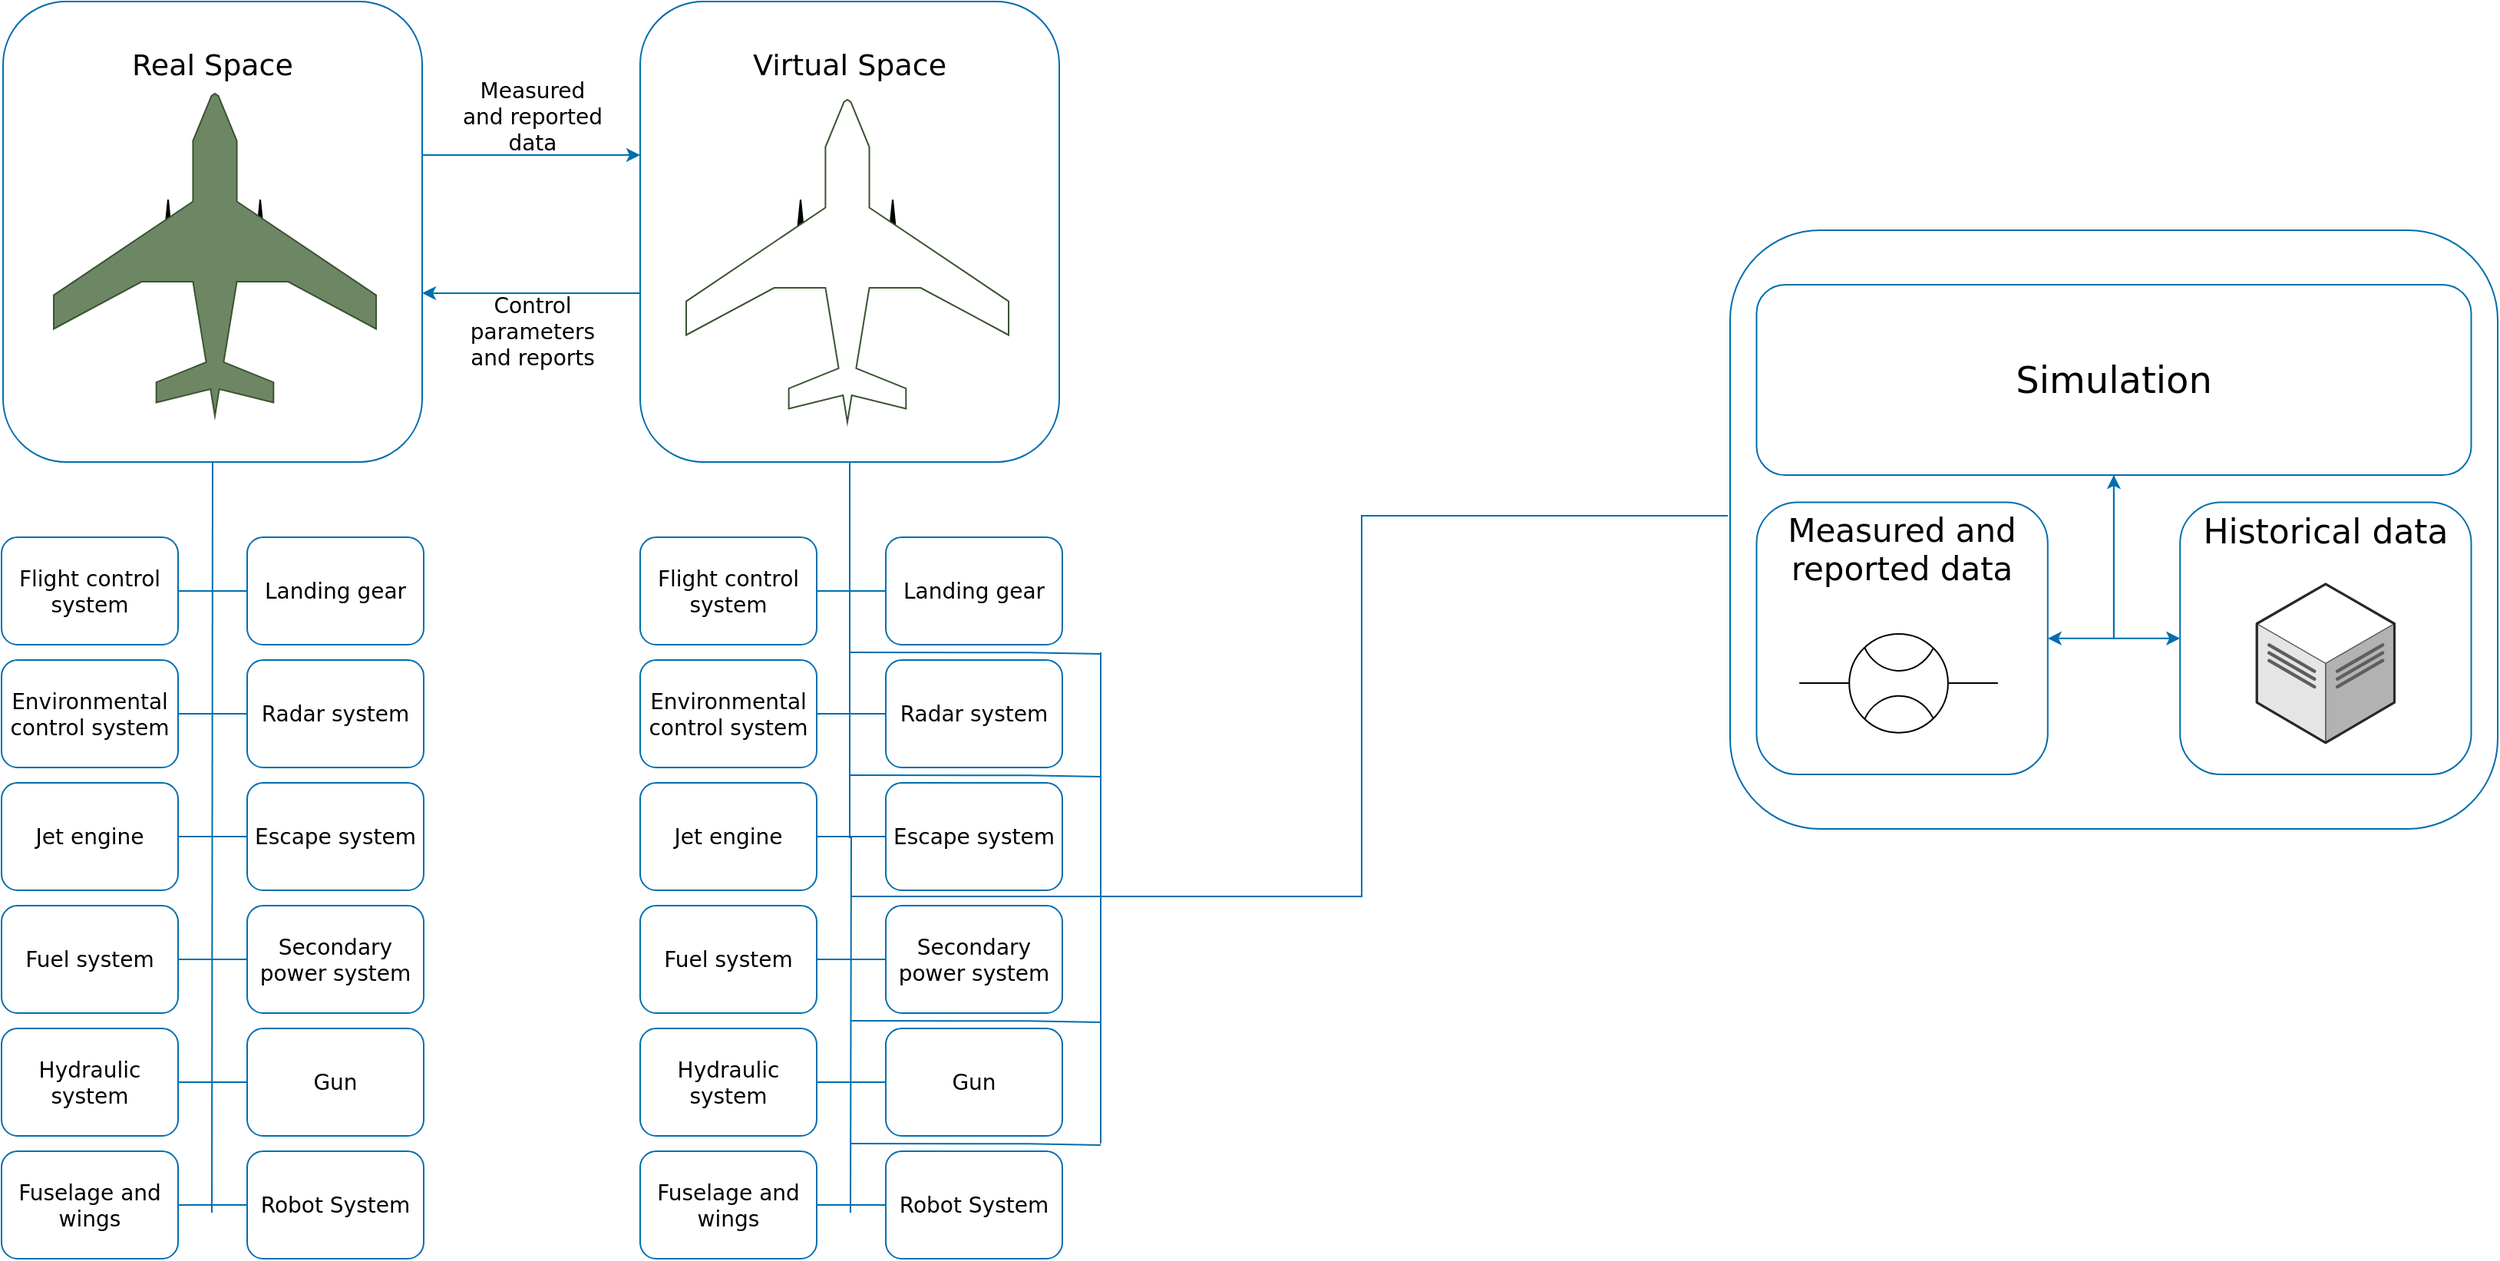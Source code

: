 <mxfile version="16.5.1" type="device"><diagram id="5R1Vglmwj79SEzj-FBtk" name="Page-1"><mxGraphModel dx="2034" dy="1177" grid="1" gridSize="10" guides="1" tooltips="1" connect="1" arrows="1" fold="1" page="1" pageScale="1" pageWidth="1169" pageHeight="827" math="0" shadow="0"><root><mxCell id="0"/><mxCell id="1" parent="0"/><mxCell id="uI2XFQhllSZL7Kb65j8a-5" value="" style="group" vertex="1" connectable="0" parent="1"><mxGeometry x="188" y="171" width="240" height="240" as="geometry"/></mxCell><mxCell id="uI2XFQhllSZL7Kb65j8a-4" value="" style="triangle;whiteSpace=wrap;html=1;rotation=-90;strokeColor=#000000;fillColor=#000000;" vertex="1" parent="uI2XFQhllSZL7Kb65j8a-5"><mxGeometry x="62" y="79" width="25" height="5" as="geometry"/></mxCell><mxCell id="uI2XFQhllSZL7Kb65j8a-3" value="" style="triangle;whiteSpace=wrap;html=1;rotation=-90;strokeColor=#000000;fillColor=#000000;" vertex="1" parent="uI2XFQhllSZL7Kb65j8a-5"><mxGeometry x="122" y="79" width="25" height="5" as="geometry"/></mxCell><mxCell id="uI2XFQhllSZL7Kb65j8a-1" value="" style="shape=mxgraph.signs.transportation.airplane_4;html=1;pointerEvents=1;fillColor=#6d8764;strokeColor=#3A5431;verticalLabelPosition=bottom;verticalAlign=top;align=center;fontColor=#ffffff;" vertex="1" parent="uI2XFQhllSZL7Kb65j8a-5"><mxGeometry width="210" height="210" as="geometry"/></mxCell><mxCell id="uI2XFQhllSZL7Kb65j8a-6" value="&lt;br style=&quot;font-size: 19px;&quot;&gt;Real Space" style="rounded=1;whiteSpace=wrap;html=1;strokeColor=#006EAF;fillColor=none;fontColor=#000000;verticalAlign=top;fontFamily=Dejavu Sans;fontSize=19;" vertex="1" parent="uI2XFQhllSZL7Kb65j8a-5"><mxGeometry x="-33" y="-60" width="273" height="300" as="geometry"/></mxCell><mxCell id="uI2XFQhllSZL7Kb65j8a-7" value="" style="group" vertex="1" connectable="0" parent="1"><mxGeometry x="600" y="171" width="253" height="259" as="geometry"/></mxCell><mxCell id="uI2XFQhllSZL7Kb65j8a-8" value="" style="triangle;whiteSpace=wrap;html=1;rotation=-90;strokeColor=#000000;fillColor=#000000;" vertex="1" parent="uI2XFQhllSZL7Kb65j8a-7"><mxGeometry x="62" y="79" width="25" height="5" as="geometry"/></mxCell><mxCell id="uI2XFQhllSZL7Kb65j8a-9" value="" style="triangle;whiteSpace=wrap;html=1;rotation=-90;strokeColor=#000000;fillColor=#000000;" vertex="1" parent="uI2XFQhllSZL7Kb65j8a-7"><mxGeometry x="122" y="79" width="25" height="5" as="geometry"/></mxCell><mxCell id="uI2XFQhllSZL7Kb65j8a-10" value="" style="shape=mxgraph.signs.transportation.airplane_4;html=1;pointerEvents=1;fillColor=default;strokeColor=#3A5431;verticalLabelPosition=bottom;verticalAlign=top;align=center;fontColor=#ffffff;" vertex="1" parent="uI2XFQhllSZL7Kb65j8a-7"><mxGeometry y="4" width="210" height="210" as="geometry"/></mxCell><mxCell id="uI2XFQhllSZL7Kb65j8a-11" value="&lt;br style=&quot;font-size: 19px&quot;&gt;Virtual Space" style="rounded=1;whiteSpace=wrap;html=1;strokeColor=#006EAF;fillColor=none;fontColor=#000000;verticalAlign=top;fontFamily=Dejavu Sans;fontSize=19;" vertex="1" parent="uI2XFQhllSZL7Kb65j8a-7"><mxGeometry x="-30" y="-60" width="273" height="300" as="geometry"/></mxCell><mxCell id="uI2XFQhllSZL7Kb65j8a-13" style="edgeStyle=orthogonalEdgeStyle;rounded=0;orthogonalLoop=1;jettySize=auto;html=1;entryX=0;entryY=0.5;entryDx=0;entryDy=0;fontFamily=Dejavu Sans;fontSize=19;fontColor=#000000;strokeColor=#006EAF;fillColor=#1ba1e2;endArrow=none;endFill=0;startArrow=classic;startFill=1;" edge="1" parent="1"><mxGeometry relative="1" as="geometry"><mxPoint x="428" y="301" as="sourcePoint"/><mxPoint x="570" y="301" as="targetPoint"/></mxGeometry></mxCell><mxCell id="uI2XFQhllSZL7Kb65j8a-14" style="edgeStyle=orthogonalEdgeStyle;rounded=0;orthogonalLoop=1;jettySize=auto;html=1;fontFamily=Dejavu Sans;fontSize=19;fontColor=#000000;strokeColor=#006EAF;fillColor=#1ba1e2;startArrow=classic;startFill=1;endArrow=none;endFill=0;" edge="1" parent="1"><mxGeometry relative="1" as="geometry"><mxPoint x="570" y="211" as="sourcePoint"/><mxPoint x="428" y="211" as="targetPoint"/></mxGeometry></mxCell><mxCell id="uI2XFQhllSZL7Kb65j8a-16" value="Measured and reported data" style="text;html=1;strokeColor=none;fillColor=none;align=center;verticalAlign=middle;whiteSpace=wrap;rounded=0;fontFamily=Dejavu Sans;fontSize=14;fontColor=#000000;" vertex="1" parent="1"><mxGeometry x="450" y="171" width="100" height="30" as="geometry"/></mxCell><mxCell id="uI2XFQhllSZL7Kb65j8a-17" value="Control parameters and reports" style="text;html=1;strokeColor=none;fillColor=none;align=center;verticalAlign=middle;whiteSpace=wrap;rounded=0;fontFamily=Dejavu Sans;fontSize=14;fontColor=#000000;" vertex="1" parent="1"><mxGeometry x="450" y="311" width="100" height="30" as="geometry"/></mxCell><mxCell id="uI2XFQhllSZL7Kb65j8a-40" style="edgeStyle=orthogonalEdgeStyle;rounded=0;orthogonalLoop=1;jettySize=auto;html=1;fontFamily=Dejavu Sans;fontSize=14;fontColor=#000000;startArrow=none;startFill=0;endArrow=none;endFill=0;strokeColor=#006EAF;fillColor=#1ba1e2;" edge="1" parent="1" source="uI2XFQhllSZL7Kb65j8a-28" target="uI2XFQhllSZL7Kb65j8a-29"><mxGeometry relative="1" as="geometry"/></mxCell><mxCell id="uI2XFQhllSZL7Kb65j8a-28" value="Flight control system" style="rounded=1;whiteSpace=wrap;html=1;strokeColor=#006EAF;fillColor=none;fontColor=#000000;verticalAlign=middle;fontFamily=Dejavu Sans;fontSize=14;" vertex="1" parent="1"><mxGeometry x="154" y="460" width="115" height="70" as="geometry"/></mxCell><mxCell id="uI2XFQhllSZL7Kb65j8a-29" value="Landing gear" style="rounded=1;whiteSpace=wrap;html=1;strokeColor=#006EAF;fillColor=none;fontColor=#000000;verticalAlign=middle;fontFamily=Dejavu Sans;fontSize=14;" vertex="1" parent="1"><mxGeometry x="314" y="460" width="115" height="70" as="geometry"/></mxCell><mxCell id="uI2XFQhllSZL7Kb65j8a-30" value="Radar system" style="rounded=1;whiteSpace=wrap;html=1;strokeColor=#006EAF;fillColor=none;fontColor=#000000;verticalAlign=middle;fontFamily=Dejavu Sans;fontSize=14;" vertex="1" parent="1"><mxGeometry x="314" y="540" width="115" height="70" as="geometry"/></mxCell><mxCell id="uI2XFQhllSZL7Kb65j8a-31" value="Escape system" style="rounded=1;whiteSpace=wrap;html=1;strokeColor=#006EAF;fillColor=none;fontColor=#000000;verticalAlign=middle;fontFamily=Dejavu Sans;fontSize=14;" vertex="1" parent="1"><mxGeometry x="314" y="620" width="115" height="70" as="geometry"/></mxCell><mxCell id="uI2XFQhllSZL7Kb65j8a-32" value="Secondary power system" style="rounded=1;whiteSpace=wrap;html=1;strokeColor=#006EAF;fillColor=none;fontColor=#000000;verticalAlign=middle;fontFamily=Dejavu Sans;fontSize=14;" vertex="1" parent="1"><mxGeometry x="314" y="700" width="115" height="70" as="geometry"/></mxCell><mxCell id="uI2XFQhllSZL7Kb65j8a-33" value="Gun" style="rounded=1;whiteSpace=wrap;html=1;strokeColor=#006EAF;fillColor=none;fontColor=#000000;verticalAlign=middle;fontFamily=Dejavu Sans;fontSize=14;" vertex="1" parent="1"><mxGeometry x="314" y="780" width="115" height="70" as="geometry"/></mxCell><mxCell id="uI2XFQhllSZL7Kb65j8a-34" value="Robot System" style="rounded=1;whiteSpace=wrap;html=1;strokeColor=#006EAF;fillColor=none;fontColor=#000000;verticalAlign=middle;fontFamily=Dejavu Sans;fontSize=14;" vertex="1" parent="1"><mxGeometry x="314" y="860" width="115" height="70" as="geometry"/></mxCell><mxCell id="uI2XFQhllSZL7Kb65j8a-35" value="Environmental control system" style="rounded=1;whiteSpace=wrap;html=1;strokeColor=#006EAF;fillColor=none;fontColor=#000000;verticalAlign=middle;fontFamily=Dejavu Sans;fontSize=14;" vertex="1" parent="1"><mxGeometry x="154" y="540" width="115" height="70" as="geometry"/></mxCell><mxCell id="uI2XFQhllSZL7Kb65j8a-36" value="Jet engine" style="rounded=1;whiteSpace=wrap;html=1;strokeColor=#006EAF;fillColor=none;fontColor=#000000;verticalAlign=middle;fontFamily=Dejavu Sans;fontSize=14;" vertex="1" parent="1"><mxGeometry x="154" y="620" width="115" height="70" as="geometry"/></mxCell><mxCell id="uI2XFQhllSZL7Kb65j8a-37" value="Fuel system" style="rounded=1;whiteSpace=wrap;html=1;strokeColor=#006EAF;fillColor=none;fontColor=#000000;verticalAlign=middle;fontFamily=Dejavu Sans;fontSize=14;" vertex="1" parent="1"><mxGeometry x="154" y="700" width="115" height="70" as="geometry"/></mxCell><mxCell id="uI2XFQhllSZL7Kb65j8a-38" value="Hydraulic system" style="rounded=1;whiteSpace=wrap;html=1;strokeColor=#006EAF;fillColor=none;fontColor=#000000;verticalAlign=middle;fontFamily=Dejavu Sans;fontSize=14;" vertex="1" parent="1"><mxGeometry x="154" y="780" width="115" height="70" as="geometry"/></mxCell><mxCell id="uI2XFQhllSZL7Kb65j8a-39" value="Fuselage and wings" style="rounded=1;whiteSpace=wrap;html=1;strokeColor=#006EAF;fillColor=none;fontColor=#000000;verticalAlign=middle;fontFamily=Dejavu Sans;fontSize=14;" vertex="1" parent="1"><mxGeometry x="154" y="860" width="115" height="70" as="geometry"/></mxCell><mxCell id="uI2XFQhllSZL7Kb65j8a-45" style="edgeStyle=orthogonalEdgeStyle;rounded=0;orthogonalLoop=1;jettySize=auto;html=1;fontFamily=Dejavu Sans;fontSize=14;fontColor=#000000;startArrow=none;startFill=0;endArrow=none;endFill=0;strokeColor=#006EAF;fillColor=#1ba1e2;" edge="1" parent="1"><mxGeometry relative="1" as="geometry"><mxPoint x="269" y="575" as="sourcePoint"/><mxPoint x="314" y="575" as="targetPoint"/></mxGeometry></mxCell><mxCell id="uI2XFQhllSZL7Kb65j8a-46" style="edgeStyle=orthogonalEdgeStyle;rounded=0;orthogonalLoop=1;jettySize=auto;html=1;fontFamily=Dejavu Sans;fontSize=14;fontColor=#000000;startArrow=none;startFill=0;endArrow=none;endFill=0;strokeColor=#006EAF;fillColor=#1ba1e2;" edge="1" parent="1"><mxGeometry relative="1" as="geometry"><mxPoint x="269" y="655" as="sourcePoint"/><mxPoint x="314" y="655" as="targetPoint"/></mxGeometry></mxCell><mxCell id="uI2XFQhllSZL7Kb65j8a-47" style="edgeStyle=orthogonalEdgeStyle;rounded=0;orthogonalLoop=1;jettySize=auto;html=1;fontFamily=Dejavu Sans;fontSize=14;fontColor=#000000;startArrow=none;startFill=0;endArrow=none;endFill=0;strokeColor=#006EAF;fillColor=#1ba1e2;" edge="1" parent="1"><mxGeometry relative="1" as="geometry"><mxPoint x="269" y="735" as="sourcePoint"/><mxPoint x="314" y="735" as="targetPoint"/></mxGeometry></mxCell><mxCell id="uI2XFQhllSZL7Kb65j8a-48" style="edgeStyle=orthogonalEdgeStyle;rounded=0;orthogonalLoop=1;jettySize=auto;html=1;fontFamily=Dejavu Sans;fontSize=14;fontColor=#000000;startArrow=none;startFill=0;endArrow=none;endFill=0;strokeColor=#006EAF;fillColor=#1ba1e2;" edge="1" parent="1"><mxGeometry relative="1" as="geometry"><mxPoint x="269" y="815" as="sourcePoint"/><mxPoint x="314" y="815" as="targetPoint"/></mxGeometry></mxCell><mxCell id="uI2XFQhllSZL7Kb65j8a-49" style="edgeStyle=orthogonalEdgeStyle;rounded=0;orthogonalLoop=1;jettySize=auto;html=1;fontFamily=Dejavu Sans;fontSize=14;fontColor=#000000;startArrow=none;startFill=0;endArrow=none;endFill=0;strokeColor=#006EAF;fillColor=#1ba1e2;" edge="1" parent="1"><mxGeometry relative="1" as="geometry"><mxPoint x="269" y="895" as="sourcePoint"/><mxPoint x="314" y="895" as="targetPoint"/></mxGeometry></mxCell><mxCell id="uI2XFQhllSZL7Kb65j8a-50" style="edgeStyle=orthogonalEdgeStyle;rounded=0;orthogonalLoop=1;jettySize=auto;html=1;fontFamily=Dejavu Sans;fontSize=14;fontColor=#000000;startArrow=none;startFill=0;endArrow=none;endFill=0;strokeColor=#006EAF;fillColor=#1ba1e2;exitX=0.5;exitY=1;exitDx=0;exitDy=0;" edge="1" parent="1" source="uI2XFQhllSZL7Kb65j8a-6"><mxGeometry relative="1" as="geometry"><mxPoint x="285" y="905.0" as="sourcePoint"/><mxPoint x="291" y="900" as="targetPoint"/></mxGeometry></mxCell><mxCell id="uI2XFQhllSZL7Kb65j8a-51" style="edgeStyle=orthogonalEdgeStyle;rounded=0;orthogonalLoop=1;jettySize=auto;html=1;fontFamily=Dejavu Sans;fontSize=14;fontColor=#000000;startArrow=none;startFill=0;endArrow=none;endFill=0;strokeColor=#006EAF;fillColor=#1ba1e2;" edge="1" parent="1" source="uI2XFQhllSZL7Kb65j8a-52" target="uI2XFQhllSZL7Kb65j8a-53"><mxGeometry relative="1" as="geometry"/></mxCell><mxCell id="uI2XFQhllSZL7Kb65j8a-52" value="Flight control system" style="rounded=1;whiteSpace=wrap;html=1;strokeColor=#006EAF;fillColor=none;fontColor=#000000;verticalAlign=middle;fontFamily=Dejavu Sans;fontSize=14;" vertex="1" parent="1"><mxGeometry x="570" y="460" width="115" height="70" as="geometry"/></mxCell><mxCell id="uI2XFQhllSZL7Kb65j8a-53" value="Landing gear" style="rounded=1;whiteSpace=wrap;html=1;strokeColor=#006EAF;fillColor=none;fontColor=#000000;verticalAlign=middle;fontFamily=Dejavu Sans;fontSize=14;" vertex="1" parent="1"><mxGeometry x="730" y="460" width="115" height="70" as="geometry"/></mxCell><mxCell id="uI2XFQhllSZL7Kb65j8a-54" value="Radar system" style="rounded=1;whiteSpace=wrap;html=1;strokeColor=#006EAF;fillColor=none;fontColor=#000000;verticalAlign=middle;fontFamily=Dejavu Sans;fontSize=14;" vertex="1" parent="1"><mxGeometry x="730" y="540" width="115" height="70" as="geometry"/></mxCell><mxCell id="uI2XFQhllSZL7Kb65j8a-55" value="Escape system" style="rounded=1;whiteSpace=wrap;html=1;strokeColor=#006EAF;fillColor=none;fontColor=#000000;verticalAlign=middle;fontFamily=Dejavu Sans;fontSize=14;" vertex="1" parent="1"><mxGeometry x="730" y="620" width="115" height="70" as="geometry"/></mxCell><mxCell id="uI2XFQhllSZL7Kb65j8a-56" value="Secondary power system" style="rounded=1;whiteSpace=wrap;html=1;strokeColor=#006EAF;fillColor=none;fontColor=#000000;verticalAlign=middle;fontFamily=Dejavu Sans;fontSize=14;" vertex="1" parent="1"><mxGeometry x="730" y="700" width="115" height="70" as="geometry"/></mxCell><mxCell id="uI2XFQhllSZL7Kb65j8a-57" value="Gun" style="rounded=1;whiteSpace=wrap;html=1;strokeColor=#006EAF;fillColor=none;fontColor=#000000;verticalAlign=middle;fontFamily=Dejavu Sans;fontSize=14;" vertex="1" parent="1"><mxGeometry x="730" y="780" width="115" height="70" as="geometry"/></mxCell><mxCell id="uI2XFQhllSZL7Kb65j8a-58" value="Robot System" style="rounded=1;whiteSpace=wrap;html=1;strokeColor=#006EAF;fillColor=none;fontColor=#000000;verticalAlign=middle;fontFamily=Dejavu Sans;fontSize=14;" vertex="1" parent="1"><mxGeometry x="730" y="860" width="115" height="70" as="geometry"/></mxCell><mxCell id="uI2XFQhllSZL7Kb65j8a-59" value="Environmental control system" style="rounded=1;whiteSpace=wrap;html=1;strokeColor=#006EAF;fillColor=none;fontColor=#000000;verticalAlign=middle;fontFamily=Dejavu Sans;fontSize=14;" vertex="1" parent="1"><mxGeometry x="570" y="540" width="115" height="70" as="geometry"/></mxCell><mxCell id="uI2XFQhllSZL7Kb65j8a-60" value="Jet engine" style="rounded=1;whiteSpace=wrap;html=1;strokeColor=#006EAF;fillColor=none;fontColor=#000000;verticalAlign=middle;fontFamily=Dejavu Sans;fontSize=14;" vertex="1" parent="1"><mxGeometry x="570" y="620" width="115" height="70" as="geometry"/></mxCell><mxCell id="uI2XFQhllSZL7Kb65j8a-61" value="Fuel system" style="rounded=1;whiteSpace=wrap;html=1;strokeColor=#006EAF;fillColor=none;fontColor=#000000;verticalAlign=middle;fontFamily=Dejavu Sans;fontSize=14;" vertex="1" parent="1"><mxGeometry x="570" y="700" width="115" height="70" as="geometry"/></mxCell><mxCell id="uI2XFQhllSZL7Kb65j8a-62" value="Hydraulic system" style="rounded=1;whiteSpace=wrap;html=1;strokeColor=#006EAF;fillColor=none;fontColor=#000000;verticalAlign=middle;fontFamily=Dejavu Sans;fontSize=14;" vertex="1" parent="1"><mxGeometry x="570" y="780" width="115" height="70" as="geometry"/></mxCell><mxCell id="uI2XFQhllSZL7Kb65j8a-63" value="Fuselage and wings" style="rounded=1;whiteSpace=wrap;html=1;strokeColor=#006EAF;fillColor=none;fontColor=#000000;verticalAlign=middle;fontFamily=Dejavu Sans;fontSize=14;" vertex="1" parent="1"><mxGeometry x="570" y="860" width="115" height="70" as="geometry"/></mxCell><mxCell id="uI2XFQhllSZL7Kb65j8a-64" style="edgeStyle=orthogonalEdgeStyle;rounded=0;orthogonalLoop=1;jettySize=auto;html=1;fontFamily=Dejavu Sans;fontSize=14;fontColor=#000000;startArrow=none;startFill=0;endArrow=none;endFill=0;strokeColor=#006EAF;fillColor=#1ba1e2;" edge="1" parent="1"><mxGeometry relative="1" as="geometry"><mxPoint x="685.0" y="575" as="sourcePoint"/><mxPoint x="730.0" y="575" as="targetPoint"/></mxGeometry></mxCell><mxCell id="uI2XFQhllSZL7Kb65j8a-65" style="edgeStyle=orthogonalEdgeStyle;rounded=0;orthogonalLoop=1;jettySize=auto;html=1;fontFamily=Dejavu Sans;fontSize=14;fontColor=#000000;startArrow=none;startFill=0;endArrow=none;endFill=0;strokeColor=#006EAF;fillColor=#1ba1e2;" edge="1" parent="1"><mxGeometry relative="1" as="geometry"><mxPoint x="685.0" y="655" as="sourcePoint"/><mxPoint x="730.0" y="655" as="targetPoint"/></mxGeometry></mxCell><mxCell id="uI2XFQhllSZL7Kb65j8a-66" style="edgeStyle=orthogonalEdgeStyle;rounded=0;orthogonalLoop=1;jettySize=auto;html=1;fontFamily=Dejavu Sans;fontSize=14;fontColor=#000000;startArrow=none;startFill=0;endArrow=none;endFill=0;strokeColor=#006EAF;fillColor=#1ba1e2;" edge="1" parent="1"><mxGeometry relative="1" as="geometry"><mxPoint x="685.0" y="735" as="sourcePoint"/><mxPoint x="730.0" y="735" as="targetPoint"/></mxGeometry></mxCell><mxCell id="uI2XFQhllSZL7Kb65j8a-67" style="edgeStyle=orthogonalEdgeStyle;rounded=0;orthogonalLoop=1;jettySize=auto;html=1;fontFamily=Dejavu Sans;fontSize=14;fontColor=#000000;startArrow=none;startFill=0;endArrow=none;endFill=0;strokeColor=#006EAF;fillColor=#1ba1e2;" edge="1" parent="1"><mxGeometry relative="1" as="geometry"><mxPoint x="685.0" y="815" as="sourcePoint"/><mxPoint x="730.0" y="815" as="targetPoint"/></mxGeometry></mxCell><mxCell id="uI2XFQhllSZL7Kb65j8a-68" style="edgeStyle=orthogonalEdgeStyle;rounded=0;orthogonalLoop=1;jettySize=auto;html=1;fontFamily=Dejavu Sans;fontSize=14;fontColor=#000000;startArrow=none;startFill=0;endArrow=none;endFill=0;strokeColor=#006EAF;fillColor=#1ba1e2;" edge="1" parent="1"><mxGeometry relative="1" as="geometry"><mxPoint x="685.0" y="895.0" as="sourcePoint"/><mxPoint x="730.0" y="895.0" as="targetPoint"/></mxGeometry></mxCell><mxCell id="uI2XFQhllSZL7Kb65j8a-69" style="edgeStyle=orthogonalEdgeStyle;rounded=0;orthogonalLoop=1;jettySize=auto;html=1;fontFamily=Dejavu Sans;fontSize=14;fontColor=#000000;startArrow=none;startFill=0;endArrow=none;endFill=0;strokeColor=#006EAF;fillColor=#1ba1e2;" edge="1" parent="1" source="uI2XFQhllSZL7Kb65j8a-11"><mxGeometry relative="1" as="geometry"><mxPoint x="720.02" y="430" as="sourcePoint"/><mxPoint x="707" y="900" as="targetPoint"/></mxGeometry></mxCell><mxCell id="uI2XFQhllSZL7Kb65j8a-78" value="" style="group" vertex="1" connectable="0" parent="1"><mxGeometry x="1280" y="260" width="500" height="390" as="geometry"/></mxCell><mxCell id="uI2XFQhllSZL7Kb65j8a-70" value="" style="rounded=1;whiteSpace=wrap;html=1;strokeColor=#006EAF;fillColor=none;fontColor=#000000;verticalAlign=middle;fontFamily=Dejavu Sans;fontSize=14;" vertex="1" parent="uI2XFQhllSZL7Kb65j8a-78"><mxGeometry width="500.0" height="390" as="geometry"/></mxCell><mxCell id="uI2XFQhllSZL7Kb65j8a-71" value="&lt;font style=&quot;font-size: 24px&quot;&gt;Simulation&lt;/font&gt;" style="rounded=1;whiteSpace=wrap;html=1;strokeColor=#006EAF;fillColor=none;fontColor=#000000;verticalAlign=middle;fontFamily=Dejavu Sans;fontSize=14;" vertex="1" parent="uI2XFQhllSZL7Kb65j8a-78"><mxGeometry x="17.241" y="35.455" width="465.517" height="124.091" as="geometry"/></mxCell><mxCell id="uI2XFQhllSZL7Kb65j8a-72" value="&lt;font style=&quot;font-size: 21px&quot;&gt;Measured and reported data&lt;/font&gt;" style="rounded=1;whiteSpace=wrap;html=1;strokeColor=#006EAF;fillColor=none;fontColor=#000000;verticalAlign=top;fontFamily=Dejavu Sans;fontSize=14;" vertex="1" parent="uI2XFQhllSZL7Kb65j8a-78"><mxGeometry x="17.241" y="177.273" width="189.655" height="177.273" as="geometry"/></mxCell><mxCell id="uI2XFQhllSZL7Kb65j8a-74" style="edgeStyle=orthogonalEdgeStyle;rounded=0;orthogonalLoop=1;jettySize=auto;html=1;entryX=1;entryY=0.5;entryDx=0;entryDy=0;fontFamily=Dejavu Sans;fontSize=14;fontColor=#000000;startArrow=none;startFill=0;endArrow=classic;endFill=1;strokeColor=#006EAF;fillColor=#1ba1e2;" edge="1" parent="uI2XFQhllSZL7Kb65j8a-78" source="uI2XFQhllSZL7Kb65j8a-71" target="uI2XFQhllSZL7Kb65j8a-72"><mxGeometry relative="1" as="geometry"/></mxCell><mxCell id="uI2XFQhllSZL7Kb65j8a-73" value="&lt;font style=&quot;font-size: 22px&quot;&gt;Historical data&lt;/font&gt;" style="rounded=1;whiteSpace=wrap;html=1;strokeColor=#006EAF;fillColor=none;fontColor=#000000;verticalAlign=top;fontFamily=Dejavu Sans;fontSize=14;" vertex="1" parent="uI2XFQhllSZL7Kb65j8a-78"><mxGeometry x="293.103" y="177.273" width="189.655" height="177.273" as="geometry"/></mxCell><mxCell id="uI2XFQhllSZL7Kb65j8a-75" style="edgeStyle=orthogonalEdgeStyle;rounded=0;orthogonalLoop=1;jettySize=auto;html=1;entryX=0;entryY=0.5;entryDx=0;entryDy=0;fontFamily=Dejavu Sans;fontSize=14;fontColor=#000000;startArrow=classic;startFill=1;endArrow=classic;endFill=1;strokeColor=#006EAF;fillColor=#1ba1e2;" edge="1" parent="uI2XFQhllSZL7Kb65j8a-78" source="uI2XFQhllSZL7Kb65j8a-71" target="uI2XFQhllSZL7Kb65j8a-73"><mxGeometry relative="1" as="geometry"/></mxCell><mxCell id="uI2XFQhllSZL7Kb65j8a-76" value="" style="verticalLabelPosition=bottom;aspect=fixed;html=1;verticalAlign=top;strokeColor=#000000;fillColor=#000000;align=center;outlineConnect=0;shape=mxgraph.fluid_power.x11910;points=[[0.5,0,0],[0.5,1,0]];fontFamily=Dejavu Sans;fontSize=14;fontColor=#000000;rotation=90;" vertex="1" parent="uI2XFQhllSZL7Kb65j8a-78"><mxGeometry x="77.586" y="230.455" width="64.379" height="129.379" as="geometry"/></mxCell><mxCell id="uI2XFQhllSZL7Kb65j8a-77" value="" style="verticalLabelPosition=bottom;html=1;verticalAlign=top;strokeWidth=1;align=center;outlineConnect=0;dashed=0;outlineConnect=0;shape=mxgraph.aws3d.dataCenter;strokeColor=#5E5E5E;aspect=fixed;fontFamily=Dejavu Sans;fontSize=14;fontColor=#000000;fillColor=default;" vertex="1" parent="uI2XFQhllSZL7Kb65j8a-78"><mxGeometry x="343.103" y="230.455" width="89.603" height="103.448" as="geometry"/></mxCell><mxCell id="uI2XFQhllSZL7Kb65j8a-80" style="edgeStyle=orthogonalEdgeStyle;rounded=0;orthogonalLoop=1;jettySize=auto;html=1;fontFamily=Dejavu Sans;fontSize=14;fontColor=#000000;startArrow=none;startFill=0;endArrow=none;endFill=0;strokeColor=#006EAF;fillColor=#1ba1e2;entryX=-0.003;entryY=0.477;entryDx=0;entryDy=0;entryPerimeter=0;" edge="1" parent="1" target="uI2XFQhllSZL7Kb65j8a-70"><mxGeometry relative="1" as="geometry"><mxPoint x="707" y="694" as="sourcePoint"/><mxPoint x="752" y="694" as="targetPoint"/><Array as="points"><mxPoint x="1040" y="694"/><mxPoint x="1040" y="446"/></Array></mxGeometry></mxCell><mxCell id="uI2XFQhllSZL7Kb65j8a-81" style="edgeStyle=orthogonalEdgeStyle;rounded=0;orthogonalLoop=1;jettySize=auto;html=1;fontFamily=Dejavu Sans;fontSize=14;fontColor=#000000;startArrow=none;startFill=0;endArrow=none;endFill=0;strokeColor=#006EAF;fillColor=#1ba1e2;" edge="1" parent="1"><mxGeometry relative="1" as="geometry"><mxPoint x="870" y="535" as="sourcePoint"/><mxPoint x="870" y="855" as="targetPoint"/></mxGeometry></mxCell><mxCell id="uI2XFQhllSZL7Kb65j8a-82" style="edgeStyle=orthogonalEdgeStyle;rounded=0;orthogonalLoop=1;jettySize=auto;html=1;fontFamily=Dejavu Sans;fontSize=14;fontColor=#000000;startArrow=none;startFill=0;endArrow=none;endFill=0;strokeColor=#006EAF;fillColor=#1ba1e2;" edge="1" parent="1"><mxGeometry relative="1" as="geometry"><mxPoint x="706.87" y="535.06" as="sourcePoint"/><mxPoint x="870" y="536" as="targetPoint"/><Array as="points"><mxPoint x="823" y="535"/><mxPoint x="939" y="536"/></Array></mxGeometry></mxCell><mxCell id="uI2XFQhllSZL7Kb65j8a-83" style="edgeStyle=orthogonalEdgeStyle;rounded=0;orthogonalLoop=1;jettySize=auto;html=1;fontFamily=Dejavu Sans;fontSize=14;fontColor=#000000;startArrow=none;startFill=0;endArrow=none;endFill=0;strokeColor=#006EAF;fillColor=#1ba1e2;" edge="1" parent="1"><mxGeometry relative="1" as="geometry"><mxPoint x="706.87" y="615.06" as="sourcePoint"/><mxPoint x="870" y="616" as="targetPoint"/><Array as="points"><mxPoint x="823" y="615"/><mxPoint x="939" y="616"/></Array></mxGeometry></mxCell><mxCell id="uI2XFQhllSZL7Kb65j8a-84" style="edgeStyle=orthogonalEdgeStyle;rounded=0;orthogonalLoop=1;jettySize=auto;html=1;fontFamily=Dejavu Sans;fontSize=14;fontColor=#000000;startArrow=none;startFill=0;endArrow=none;endFill=0;strokeColor=#006EAF;fillColor=#1ba1e2;" edge="1" parent="1"><mxGeometry relative="1" as="geometry"><mxPoint x="706.87" y="775.06" as="sourcePoint"/><mxPoint x="870" y="776" as="targetPoint"/><Array as="points"><mxPoint x="823" y="775"/><mxPoint x="939" y="776"/></Array></mxGeometry></mxCell><mxCell id="uI2XFQhllSZL7Kb65j8a-85" style="edgeStyle=orthogonalEdgeStyle;rounded=0;orthogonalLoop=1;jettySize=auto;html=1;fontFamily=Dejavu Sans;fontSize=14;fontColor=#000000;startArrow=none;startFill=0;endArrow=none;endFill=0;strokeColor=#006EAF;fillColor=#1ba1e2;" edge="1" parent="1"><mxGeometry relative="1" as="geometry"><mxPoint x="706.87" y="855.06" as="sourcePoint"/><mxPoint x="870" y="856" as="targetPoint"/><Array as="points"><mxPoint x="823" y="855"/><mxPoint x="939" y="856"/></Array></mxGeometry></mxCell></root></mxGraphModel></diagram></mxfile>